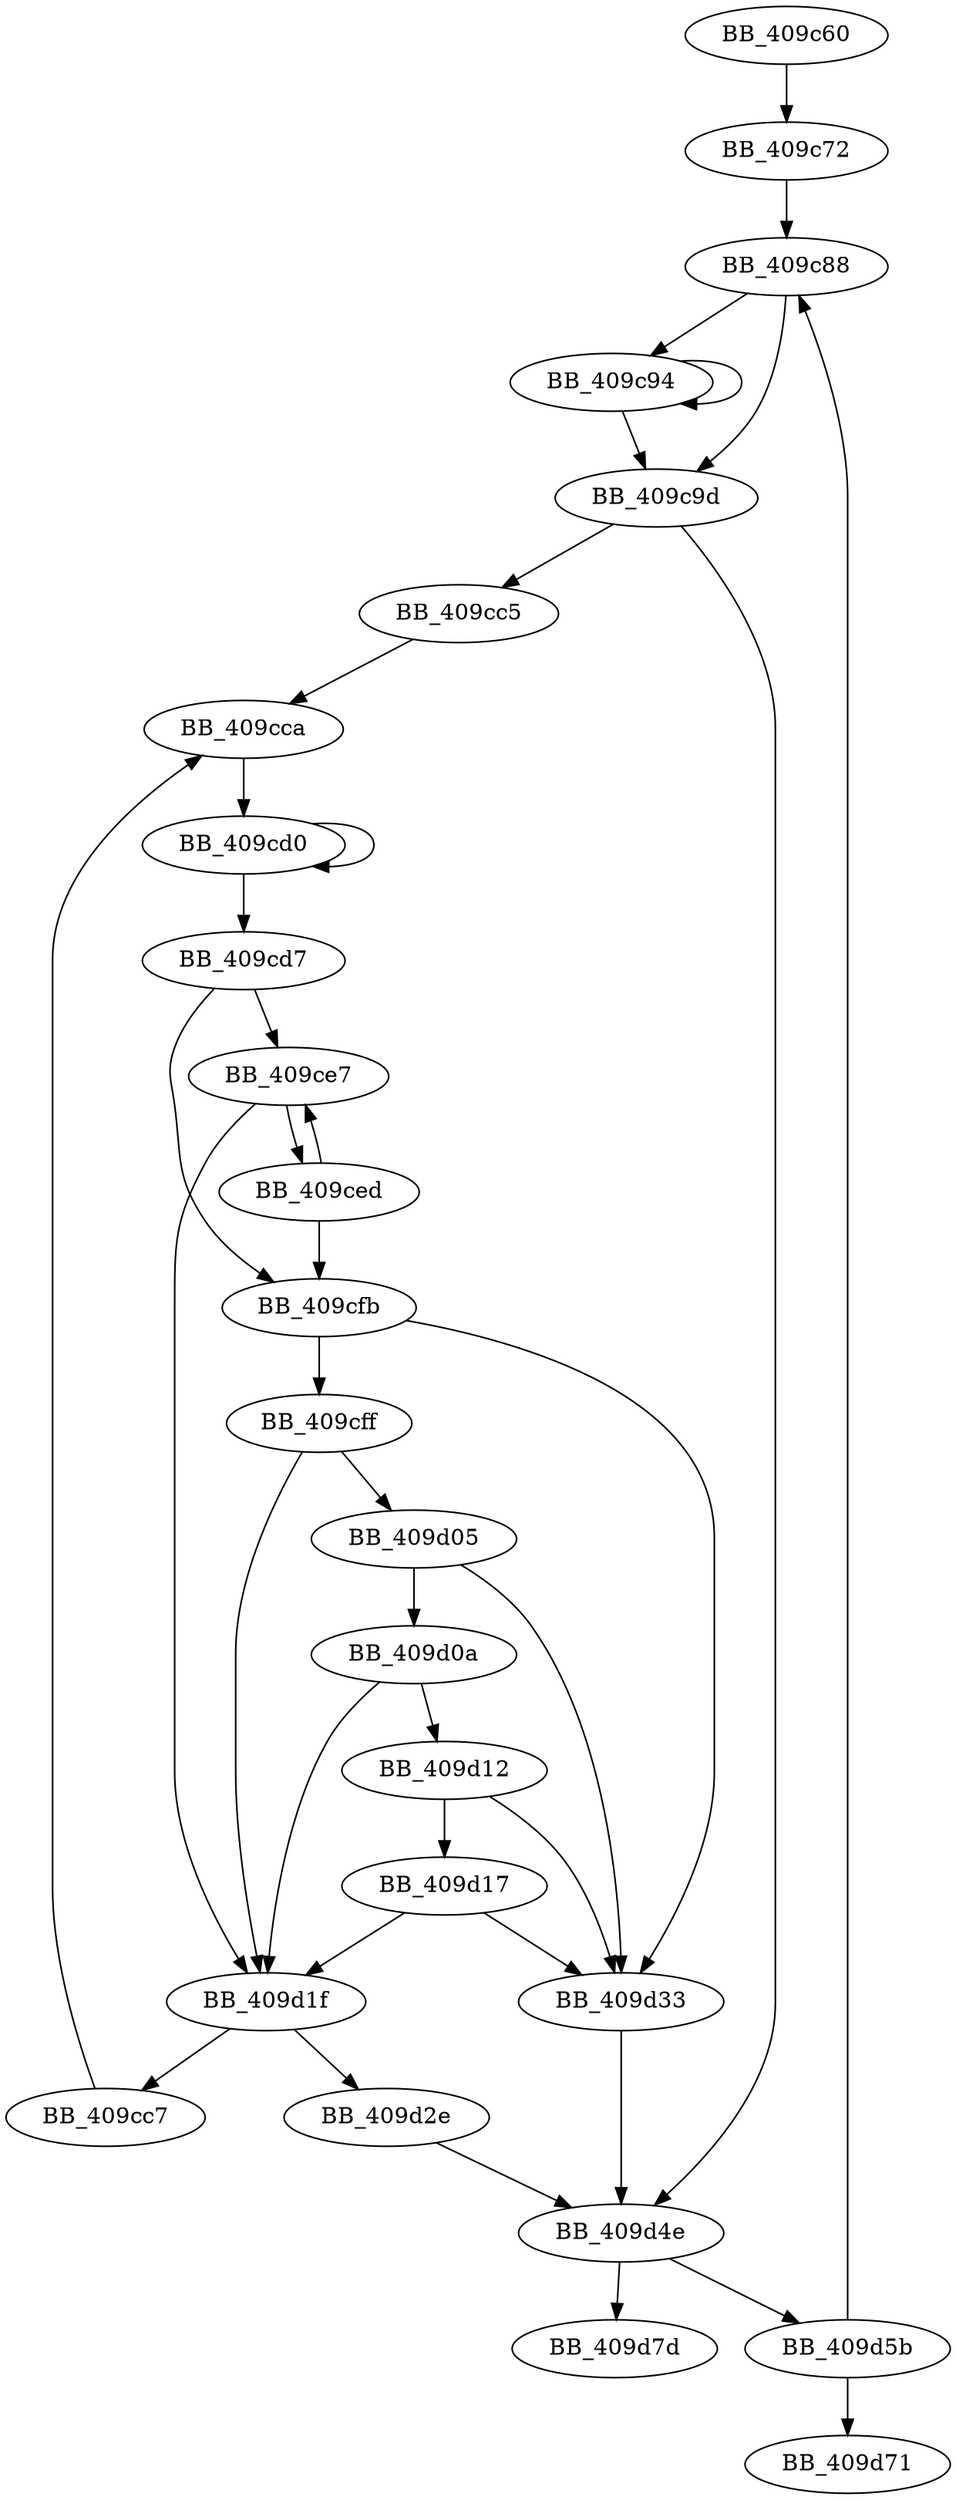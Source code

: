 DiGraph sub_409C60{
BB_409c60->BB_409c72
BB_409c72->BB_409c88
BB_409c88->BB_409c94
BB_409c88->BB_409c9d
BB_409c94->BB_409c94
BB_409c94->BB_409c9d
BB_409c9d->BB_409cc5
BB_409c9d->BB_409d4e
BB_409cc5->BB_409cca
BB_409cc7->BB_409cca
BB_409cca->BB_409cd0
BB_409cd0->BB_409cd0
BB_409cd0->BB_409cd7
BB_409cd7->BB_409ce7
BB_409cd7->BB_409cfb
BB_409ce7->BB_409ced
BB_409ce7->BB_409d1f
BB_409ced->BB_409ce7
BB_409ced->BB_409cfb
BB_409cfb->BB_409cff
BB_409cfb->BB_409d33
BB_409cff->BB_409d05
BB_409cff->BB_409d1f
BB_409d05->BB_409d0a
BB_409d05->BB_409d33
BB_409d0a->BB_409d12
BB_409d0a->BB_409d1f
BB_409d12->BB_409d17
BB_409d12->BB_409d33
BB_409d17->BB_409d1f
BB_409d17->BB_409d33
BB_409d1f->BB_409cc7
BB_409d1f->BB_409d2e
BB_409d2e->BB_409d4e
BB_409d33->BB_409d4e
BB_409d4e->BB_409d5b
BB_409d4e->BB_409d7d
BB_409d5b->BB_409c88
BB_409d5b->BB_409d71
}
